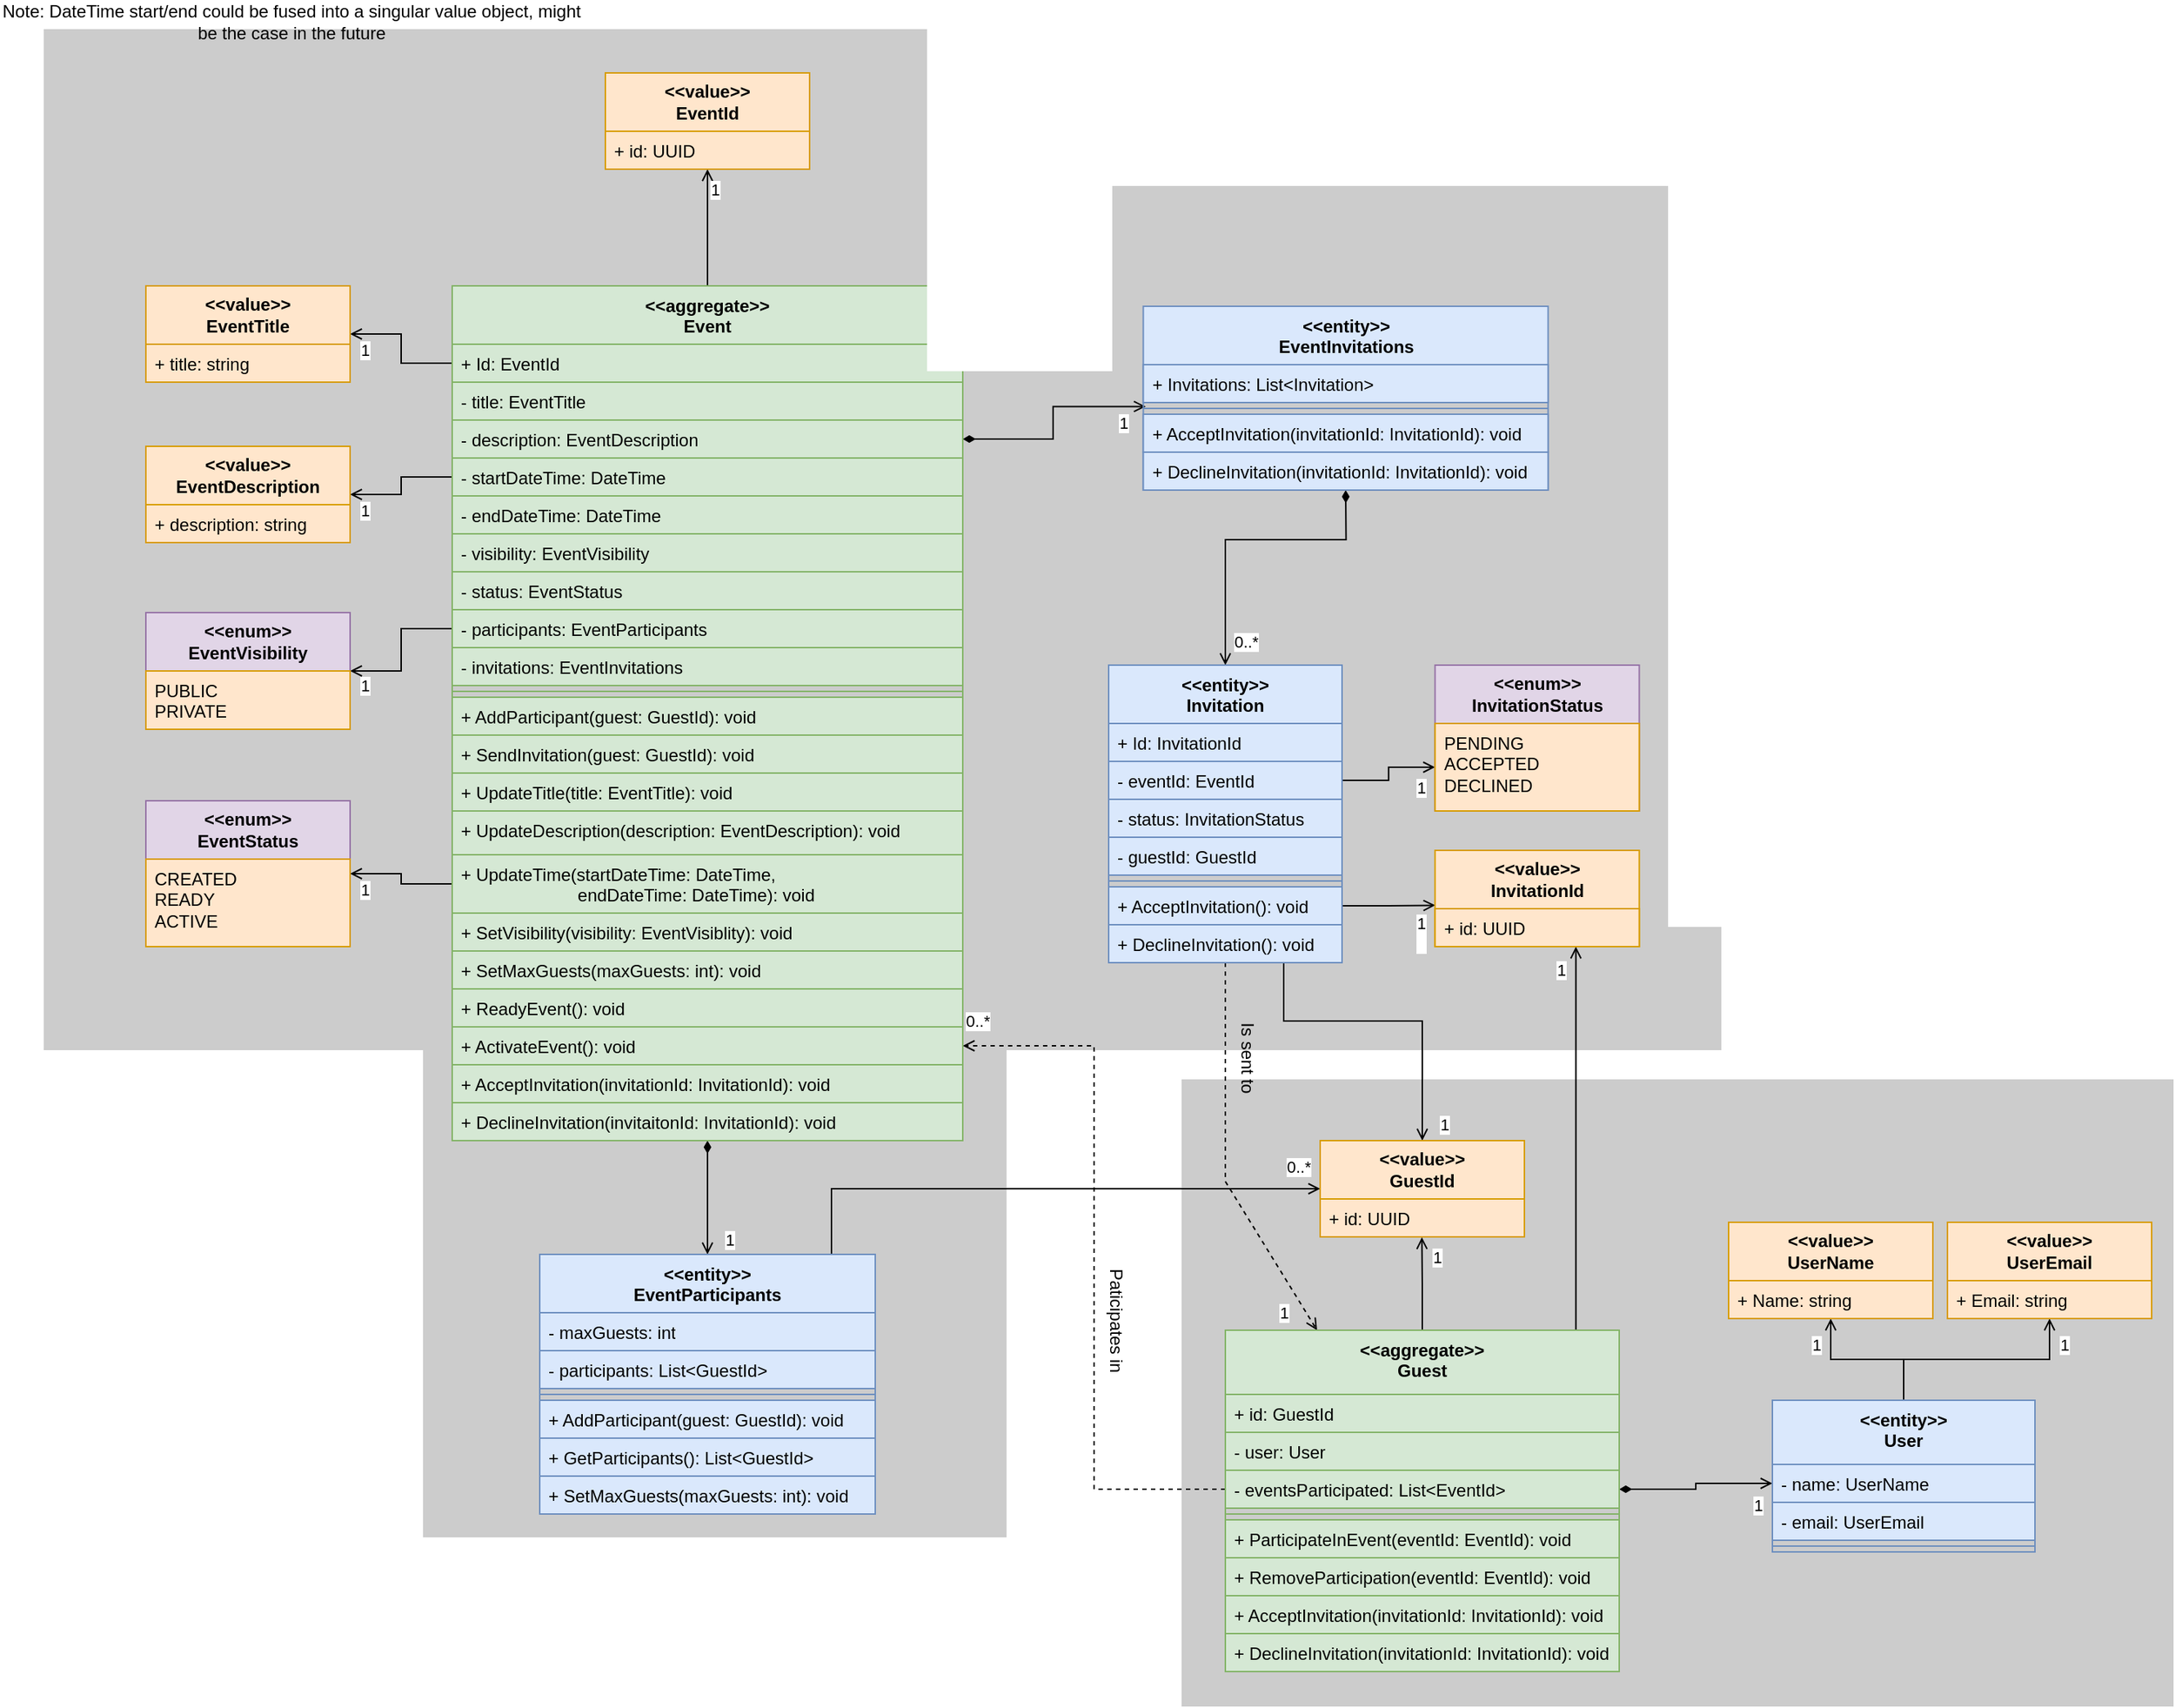 <mxfile version="26.0.14">
  <diagram name="Page-1" id="3NqAedVSlsKcEIIwsZBZ">
    <mxGraphModel dx="2963" dy="1577" grid="1" gridSize="10" guides="1" tooltips="1" connect="1" arrows="1" fold="1" page="1" pageScale="1" pageWidth="850" pageHeight="1100" math="0" shadow="0">
      <root>
        <mxCell id="0" />
        <mxCell id="1" parent="0" />
        <mxCell id="40smpWzc-tyRivoEmoME-36" value="" style="whiteSpace=wrap;html=1;fillColor=light-dark(#CCCCCC,var(--ge-dark-color, #121212));strokeColor=none;" vertex="1" parent="1">
          <mxGeometry x="290" y="660" width="400" height="394" as="geometry" />
        </mxCell>
        <mxCell id="40smpWzc-tyRivoEmoME-35" value="" style="whiteSpace=wrap;html=1;fillColor=light-dark(#CCCCCC,var(--ge-dark-color, #121212));strokeColor=none;" vertex="1" parent="1">
          <mxGeometry x="30" y="20" width="1150" height="700" as="geometry" />
        </mxCell>
        <mxCell id="40smpWzc-tyRivoEmoME-34" value="" style="whiteSpace=wrap;html=1;fillColor=light-dark(#CCCCCC,var(--ge-dark-color, #121212));strokeColor=none;" vertex="1" parent="1">
          <mxGeometry x="810" y="740" width="680" height="430" as="geometry" />
        </mxCell>
        <mxCell id="40smpWzc-tyRivoEmoME-4" value="1" style="edgeStyle=orthogonalEdgeStyle;rounded=0;orthogonalLoop=1;jettySize=auto;html=1;exitX=0.5;exitY=0;exitDx=0;exitDy=0;entryX=0.5;entryY=1;entryDx=0;entryDy=0;endArrow=open;endFill=0;" edge="1" parent="1" source="wBu85bXGG2CjQwWN3baM-1" target="wBu85bXGG2CjQwWN3baM-5">
          <mxGeometry x="0.65" y="-5" relative="1" as="geometry">
            <mxPoint as="offset" />
          </mxGeometry>
        </mxCell>
        <mxCell id="wBu85bXGG2CjQwWN3baM-15" value="Note: DateTime start/end could be fused into a singular value object, might be the case in the future" style="text;html=1;align=center;verticalAlign=middle;whiteSpace=wrap;rounded=0;" parent="1" vertex="1">
          <mxGeometry width="400" height="30" as="geometry" />
        </mxCell>
        <mxCell id="40smpWzc-tyRivoEmoME-14" value="1" style="edgeStyle=orthogonalEdgeStyle;rounded=0;orthogonalLoop=1;jettySize=auto;html=1;exitX=0.5;exitY=0;exitDx=0;exitDy=0;entryX=0.5;entryY=1;entryDx=0;entryDy=0;endArrow=open;endFill=0;" edge="1" parent="1" source="wBu85bXGG2CjQwWN3baM-85" target="wBu85bXGG2CjQwWN3baM-83">
          <mxGeometry x="0.66" y="10" relative="1" as="geometry">
            <mxPoint as="offset" />
          </mxGeometry>
        </mxCell>
        <mxCell id="40smpWzc-tyRivoEmoME-15" value="1" style="edgeStyle=orthogonalEdgeStyle;rounded=0;orthogonalLoop=1;jettySize=auto;html=1;exitX=0.5;exitY=0;exitDx=0;exitDy=0;entryX=0.5;entryY=1;entryDx=0;entryDy=0;endArrow=open;endFill=0;" edge="1" parent="1" source="wBu85bXGG2CjQwWN3baM-85" target="wBu85bXGG2CjQwWN3baM-93">
          <mxGeometry x="0.769" y="-10" relative="1" as="geometry">
            <mxPoint as="offset" />
          </mxGeometry>
        </mxCell>
        <mxCell id="40smpWzc-tyRivoEmoME-1" value="1&lt;div&gt;&lt;br&gt;&lt;/div&gt;" style="edgeStyle=orthogonalEdgeStyle;rounded=0;orthogonalLoop=1;jettySize=auto;html=1;exitX=1;exitY=0.5;exitDx=0;exitDy=0;entryX=0.001;entryY=0.571;entryDx=0;entryDy=0;entryPerimeter=0;endArrow=open;endFill=0;" edge="1" parent="1" source="wBu85bXGG2CjQwWN3baM-79" target="wBu85bXGG2CjQwWN3baM-43">
          <mxGeometry x="0.683" y="-19" relative="1" as="geometry">
            <mxPoint as="offset" />
          </mxGeometry>
        </mxCell>
        <mxCell id="40smpWzc-tyRivoEmoME-2" value="1" style="edgeStyle=orthogonalEdgeStyle;rounded=0;orthogonalLoop=1;jettySize=auto;html=1;exitX=1;exitY=0.5;exitDx=0;exitDy=0;entryX=0;entryY=0.5;entryDx=0;entryDy=0;endArrow=open;endFill=0;" edge="1" parent="1" source="wBu85bXGG2CjQwWN3baM-76" target="wBu85bXGG2CjQwWN3baM-48">
          <mxGeometry x="0.725" y="-14" relative="1" as="geometry">
            <mxPoint as="offset" />
          </mxGeometry>
        </mxCell>
        <mxCell id="40smpWzc-tyRivoEmoME-3" value="0..*" style="endArrow=diamondThin;html=1;rounded=0;entryX=0.5;entryY=1;entryDx=0;entryDy=0;exitX=0.5;exitY=0;exitDx=0;exitDy=0;startArrow=open;startFill=0;endFill=1;" edge="1" parent="1" source="wBu85bXGG2CjQwWN3baM-71" target="wBu85bXGG2CjQwWN3baM-35">
          <mxGeometry x="-0.843" y="-14" width="50" height="50" relative="1" as="geometry">
            <mxPoint x="883.75" y="420" as="sourcePoint" />
            <mxPoint x="933.75" y="370" as="targetPoint" />
            <Array as="points">
              <mxPoint x="840" y="370" />
              <mxPoint x="880" y="370" />
              <mxPoint x="922.75" y="370" />
            </Array>
            <mxPoint as="offset" />
          </mxGeometry>
        </mxCell>
        <mxCell id="40smpWzc-tyRivoEmoME-5" value="1" style="edgeStyle=orthogonalEdgeStyle;rounded=0;orthogonalLoop=1;jettySize=auto;html=1;exitX=0;exitY=0.5;exitDx=0;exitDy=0;entryX=1;entryY=0.5;entryDx=0;entryDy=0;endArrow=open;endFill=0;" edge="1" parent="1" source="wBu85bXGG2CjQwWN3baM-2" target="wBu85bXGG2CjQwWN3baM-9">
          <mxGeometry x="0.778" y="11" relative="1" as="geometry">
            <mxPoint as="offset" />
          </mxGeometry>
        </mxCell>
        <mxCell id="40smpWzc-tyRivoEmoME-7" value="1" style="edgeStyle=orthogonalEdgeStyle;rounded=0;orthogonalLoop=1;jettySize=auto;html=1;exitX=0;exitY=0.5;exitDx=0;exitDy=0;entryX=1;entryY=0.5;entryDx=0;entryDy=0;endArrow=open;endFill=0;" edge="1" parent="1" source="wBu85bXGG2CjQwWN3baM-18" target="wBu85bXGG2CjQwWN3baM-11">
          <mxGeometry x="0.756" y="11" relative="1" as="geometry">
            <mxPoint as="offset" />
          </mxGeometry>
        </mxCell>
        <mxCell id="40smpWzc-tyRivoEmoME-8" value="1" style="edgeStyle=orthogonalEdgeStyle;rounded=0;orthogonalLoop=1;jettySize=auto;html=1;exitX=0;exitY=0.5;exitDx=0;exitDy=0;endArrow=open;endFill=0;" edge="1" parent="1" source="wBu85bXGG2CjQwWN3baM-33" target="wBu85bXGG2CjQwWN3baM-13">
          <mxGeometry x="0.798" y="10" relative="1" as="geometry">
            <mxPoint as="offset" />
          </mxGeometry>
        </mxCell>
        <mxCell id="40smpWzc-tyRivoEmoME-9" value="1" style="edgeStyle=orthogonalEdgeStyle;rounded=0;orthogonalLoop=1;jettySize=auto;html=1;exitX=0;exitY=0.5;exitDx=0;exitDy=0;endArrow=open;endFill=0;" edge="1" parent="1" source="wBu85bXGG2CjQwWN3baM-63" target="wBu85bXGG2CjQwWN3baM-31">
          <mxGeometry x="0.74" y="11" relative="1" as="geometry">
            <mxPoint as="offset" />
          </mxGeometry>
        </mxCell>
        <mxCell id="40smpWzc-tyRivoEmoME-10" value="1" style="endArrow=diamondThin;html=1;rounded=0;endFill=1;startArrow=open;startFill=0;" edge="1" parent="1" source="wBu85bXGG2CjQwWN3baM-22" target="wBu85bXGG2CjQwWN3baM-70">
          <mxGeometry x="-0.744" y="-15" width="50" height="50" relative="1" as="geometry">
            <mxPoint x="460" y="850" as="sourcePoint" />
            <mxPoint x="510" y="800" as="targetPoint" />
            <mxPoint as="offset" />
          </mxGeometry>
        </mxCell>
        <mxCell id="40smpWzc-tyRivoEmoME-11" value="1" style="edgeStyle=orthogonalEdgeStyle;rounded=0;orthogonalLoop=1;jettySize=auto;html=1;exitX=1;exitY=0.5;exitDx=0;exitDy=0;entryX=0.006;entryY=0.339;entryDx=0;entryDy=0;entryPerimeter=0;startArrow=diamondThin;startFill=1;endArrow=open;endFill=0;" edge="1" parent="1" source="wBu85bXGG2CjQwWN3baM-20" target="wBu85bXGG2CjQwWN3baM-38">
          <mxGeometry x="0.791" y="-11" relative="1" as="geometry">
            <mxPoint as="offset" />
          </mxGeometry>
        </mxCell>
        <mxCell id="40smpWzc-tyRivoEmoME-12" value="1" style="edgeStyle=orthogonalEdgeStyle;rounded=0;orthogonalLoop=1;jettySize=auto;html=1;exitX=0.5;exitY=0;exitDx=0;exitDy=0;entryX=0.498;entryY=1.009;entryDx=0;entryDy=0;entryPerimeter=0;endArrow=open;endFill=0;" edge="1" parent="1" source="wBu85bXGG2CjQwWN3baM-50" target="wBu85bXGG2CjQwWN3baM-28">
          <mxGeometry x="0.573" y="-10" relative="1" as="geometry">
            <mxPoint as="offset" />
          </mxGeometry>
        </mxCell>
        <mxCell id="40smpWzc-tyRivoEmoME-13" value="1" style="edgeStyle=orthogonalEdgeStyle;rounded=0;orthogonalLoop=1;jettySize=auto;html=1;exitX=1;exitY=0.5;exitDx=0;exitDy=0;entryX=0;entryY=0.5;entryDx=0;entryDy=0;startArrow=diamondThin;startFill=1;endArrow=open;endFill=0;" edge="1" parent="1" source="wBu85bXGG2CjQwWN3baM-91" target="wBu85bXGG2CjQwWN3baM-86">
          <mxGeometry x="0.817" y="-15" relative="1" as="geometry">
            <mxPoint as="offset" />
          </mxGeometry>
        </mxCell>
        <mxCell id="40smpWzc-tyRivoEmoME-17" value="0..*" style="edgeStyle=orthogonalEdgeStyle;rounded=0;orthogonalLoop=1;jettySize=auto;html=1;exitX=0;exitY=0.5;exitDx=0;exitDy=0;entryX=1;entryY=0.5;entryDx=0;entryDy=0;dashed=1;endArrow=open;endFill=0;" edge="1" parent="1" source="wBu85bXGG2CjQwWN3baM-91" target="wBu85bXGG2CjQwWN3baM-68">
          <mxGeometry x="0.959" y="-17" relative="1" as="geometry">
            <mxPoint as="offset" />
          </mxGeometry>
        </mxCell>
        <mxCell id="40smpWzc-tyRivoEmoME-18" value="Paticipates in" style="text;html=1;align=center;verticalAlign=middle;resizable=0;points=[];autosize=1;strokeColor=none;fillColor=none;rotation=90;" vertex="1" parent="1">
          <mxGeometry x="720" y="890" width="90" height="30" as="geometry" />
        </mxCell>
        <mxCell id="40smpWzc-tyRivoEmoME-19" value="1" style="endArrow=open;html=1;rounded=0;endFill=0;dashed=1;" edge="1" parent="1" source="wBu85bXGG2CjQwWN3baM-80" target="wBu85bXGG2CjQwWN3baM-50">
          <mxGeometry x="0.835" y="-13" width="50" height="50" relative="1" as="geometry">
            <mxPoint x="840" y="770" as="sourcePoint" />
            <mxPoint x="870" y="740" as="targetPoint" />
            <Array as="points">
              <mxPoint x="840" y="810" />
            </Array>
            <mxPoint as="offset" />
          </mxGeometry>
        </mxCell>
        <mxCell id="40smpWzc-tyRivoEmoME-20" value="Is sent to" style="text;html=1;align=center;verticalAlign=middle;resizable=0;points=[];autosize=1;strokeColor=none;fillColor=none;rotation=90;" vertex="1" parent="1">
          <mxGeometry x="820" y="710" width="70" height="30" as="geometry" />
        </mxCell>
        <mxCell id="40smpWzc-tyRivoEmoME-21" value="1" style="edgeStyle=orthogonalEdgeStyle;rounded=0;orthogonalLoop=1;jettySize=auto;html=1;entryX=0.5;entryY=0;entryDx=0;entryDy=0;endArrow=open;endFill=0;" edge="1" parent="1" source="wBu85bXGG2CjQwWN3baM-80" target="wBu85bXGG2CjQwWN3baM-27">
          <mxGeometry x="0.894" y="15" relative="1" as="geometry">
            <Array as="points">
              <mxPoint x="880" y="700" />
              <mxPoint x="975" y="700" />
            </Array>
            <mxPoint as="offset" />
          </mxGeometry>
        </mxCell>
        <mxCell id="40smpWzc-tyRivoEmoME-22" value="1" style="edgeStyle=orthogonalEdgeStyle;rounded=0;orthogonalLoop=1;jettySize=auto;html=1;exitX=0.89;exitY=-0.001;exitDx=0;exitDy=0;endArrow=open;endFill=0;exitPerimeter=0;" edge="1" parent="1" source="wBu85bXGG2CjQwWN3baM-50" target="wBu85bXGG2CjQwWN3baM-44">
          <mxGeometry x="0.878" y="10" relative="1" as="geometry">
            <Array as="points">
              <mxPoint x="1080" y="730" />
              <mxPoint x="1080" y="730" />
            </Array>
            <mxPoint as="offset" />
          </mxGeometry>
        </mxCell>
        <mxCell id="40smpWzc-tyRivoEmoME-23" value="0..*" style="edgeStyle=orthogonalEdgeStyle;rounded=0;orthogonalLoop=1;jettySize=auto;html=1;entryX=0;entryY=0.5;entryDx=0;entryDy=0;endArrow=open;endFill=0;" edge="1" parent="1" source="wBu85bXGG2CjQwWN3baM-22" target="wBu85bXGG2CjQwWN3baM-27">
          <mxGeometry x="0.921" y="15" relative="1" as="geometry">
            <Array as="points">
              <mxPoint x="570" y="815" />
            </Array>
            <mxPoint as="offset" />
          </mxGeometry>
        </mxCell>
        <mxCell id="wBu85bXGG2CjQwWN3baM-1" value="&amp;lt;&amp;lt;aggregate&amp;gt;&amp;gt;&lt;div&gt;Event&lt;/div&gt;" style="swimlane;fontStyle=1;align=center;verticalAlign=top;childLayout=stackLayout;horizontal=1;startSize=40;horizontalStack=0;resizeParent=1;resizeParentMax=0;resizeLast=0;collapsible=1;marginBottom=0;whiteSpace=wrap;html=1;fillColor=#d5e8d4;strokeColor=#82b366;" parent="1" vertex="1">
          <mxGeometry x="310" y="196" width="350" height="586" as="geometry" />
        </mxCell>
        <mxCell id="wBu85bXGG2CjQwWN3baM-2" value="+ Id: EventId" style="text;strokeColor=#82b366;fillColor=#d5e8d4;align=left;verticalAlign=top;spacingLeft=4;spacingRight=4;overflow=hidden;rotatable=0;points=[[0,0.5],[1,0.5]];portConstraint=eastwest;whiteSpace=wrap;html=1;" parent="wBu85bXGG2CjQwWN3baM-1" vertex="1">
          <mxGeometry y="40" width="350" height="26" as="geometry" />
        </mxCell>
        <mxCell id="wBu85bXGG2CjQwWN3baM-19" value="- title: EventTitle" style="text;strokeColor=#82b366;fillColor=#d5e8d4;align=left;verticalAlign=top;spacingLeft=4;spacingRight=4;overflow=hidden;rotatable=0;points=[[0,0.5],[1,0.5]];portConstraint=eastwest;whiteSpace=wrap;html=1;" parent="wBu85bXGG2CjQwWN3baM-1" vertex="1">
          <mxGeometry y="66" width="350" height="26" as="geometry" />
        </mxCell>
        <mxCell id="wBu85bXGG2CjQwWN3baM-20" value="- description: EventDescription" style="text;strokeColor=#82b366;fillColor=#d5e8d4;align=left;verticalAlign=top;spacingLeft=4;spacingRight=4;overflow=hidden;rotatable=0;points=[[0,0.5],[1,0.5]];portConstraint=eastwest;whiteSpace=wrap;html=1;" parent="wBu85bXGG2CjQwWN3baM-1" vertex="1">
          <mxGeometry y="92" width="350" height="26" as="geometry" />
        </mxCell>
        <mxCell id="wBu85bXGG2CjQwWN3baM-18" value="- startDateTime: DateTime" style="text;strokeColor=#82b366;fillColor=#d5e8d4;align=left;verticalAlign=top;spacingLeft=4;spacingRight=4;overflow=hidden;rotatable=0;points=[[0,0.5],[1,0.5]];portConstraint=eastwest;whiteSpace=wrap;html=1;" parent="wBu85bXGG2CjQwWN3baM-1" vertex="1">
          <mxGeometry y="118" width="350" height="26" as="geometry" />
        </mxCell>
        <mxCell id="wBu85bXGG2CjQwWN3baM-17" value="- endDateTime: DateTime" style="text;strokeColor=#82b366;fillColor=#d5e8d4;align=left;verticalAlign=top;spacingLeft=4;spacingRight=4;overflow=hidden;rotatable=0;points=[[0,0.5],[1,0.5]];portConstraint=eastwest;whiteSpace=wrap;html=1;" parent="wBu85bXGG2CjQwWN3baM-1" vertex="1">
          <mxGeometry y="144" width="350" height="26" as="geometry" />
        </mxCell>
        <mxCell id="wBu85bXGG2CjQwWN3baM-21" value="- visibility: EventVisibility" style="text;strokeColor=#82b366;fillColor=#d5e8d4;align=left;verticalAlign=top;spacingLeft=4;spacingRight=4;overflow=hidden;rotatable=0;points=[[0,0.5],[1,0.5]];portConstraint=eastwest;whiteSpace=wrap;html=1;" parent="wBu85bXGG2CjQwWN3baM-1" vertex="1">
          <mxGeometry y="170" width="350" height="26" as="geometry" />
        </mxCell>
        <mxCell id="wBu85bXGG2CjQwWN3baM-30" value="- status: EventStatus" style="text;strokeColor=#82b366;fillColor=#d5e8d4;align=left;verticalAlign=top;spacingLeft=4;spacingRight=4;overflow=hidden;rotatable=0;points=[[0,0.5],[1,0.5]];portConstraint=eastwest;whiteSpace=wrap;html=1;" parent="wBu85bXGG2CjQwWN3baM-1" vertex="1">
          <mxGeometry y="196" width="350" height="26" as="geometry" />
        </mxCell>
        <mxCell id="wBu85bXGG2CjQwWN3baM-33" value="- participants: EventParticipants" style="text;strokeColor=#82b366;fillColor=#d5e8d4;align=left;verticalAlign=top;spacingLeft=4;spacingRight=4;overflow=hidden;rotatable=0;points=[[0,0.5],[1,0.5]];portConstraint=eastwest;whiteSpace=wrap;html=1;" parent="wBu85bXGG2CjQwWN3baM-1" vertex="1">
          <mxGeometry y="222" width="350" height="26" as="geometry" />
        </mxCell>
        <mxCell id="wBu85bXGG2CjQwWN3baM-34" value="- invitations: EventInvitations" style="text;strokeColor=#82b366;fillColor=#d5e8d4;align=left;verticalAlign=top;spacingLeft=4;spacingRight=4;overflow=hidden;rotatable=0;points=[[0,0.5],[1,0.5]];portConstraint=eastwest;whiteSpace=wrap;html=1;" parent="wBu85bXGG2CjQwWN3baM-1" vertex="1">
          <mxGeometry y="248" width="350" height="26" as="geometry" />
        </mxCell>
        <mxCell id="wBu85bXGG2CjQwWN3baM-3" value="" style="line;strokeWidth=1;fillColor=#d5e8d4;align=left;verticalAlign=middle;spacingTop=-1;spacingLeft=3;spacingRight=3;rotatable=0;labelPosition=right;points=[];portConstraint=eastwest;strokeColor=#82b366;" parent="wBu85bXGG2CjQwWN3baM-1" vertex="1">
          <mxGeometry y="274" width="350" height="8" as="geometry" />
        </mxCell>
        <mxCell id="wBu85bXGG2CjQwWN3baM-4" value="+ AddParticipant(guest: GuestId): void" style="text;strokeColor=#82b366;fillColor=#d5e8d4;align=left;verticalAlign=top;spacingLeft=4;spacingRight=4;overflow=hidden;rotatable=0;points=[[0,0.5],[1,0.5]];portConstraint=eastwest;whiteSpace=wrap;html=1;" parent="wBu85bXGG2CjQwWN3baM-1" vertex="1">
          <mxGeometry y="282" width="350" height="26" as="geometry" />
        </mxCell>
        <mxCell id="wBu85bXGG2CjQwWN3baM-58" value="+ SendInvitation(guest: GuestId): void" style="text;strokeColor=#82b366;fillColor=#d5e8d4;align=left;verticalAlign=top;spacingLeft=4;spacingRight=4;overflow=hidden;rotatable=0;points=[[0,0.5],[1,0.5]];portConstraint=eastwest;whiteSpace=wrap;html=1;" parent="wBu85bXGG2CjQwWN3baM-1" vertex="1">
          <mxGeometry y="308" width="350" height="26" as="geometry" />
        </mxCell>
        <mxCell id="wBu85bXGG2CjQwWN3baM-60" value="+ UpdateTitle(title: EventTitle): void" style="text;strokeColor=#82b366;fillColor=#d5e8d4;align=left;verticalAlign=top;spacingLeft=4;spacingRight=4;overflow=hidden;rotatable=0;points=[[0,0.5],[1,0.5]];portConstraint=eastwest;whiteSpace=wrap;html=1;" parent="wBu85bXGG2CjQwWN3baM-1" vertex="1">
          <mxGeometry y="334" width="350" height="26" as="geometry" />
        </mxCell>
        <mxCell id="wBu85bXGG2CjQwWN3baM-61" value="+ UpdateDescription(description: EventDescription): void" style="text;strokeColor=#82b366;fillColor=#d5e8d4;align=left;verticalAlign=top;spacingLeft=4;spacingRight=4;overflow=hidden;rotatable=0;points=[[0,0.5],[1,0.5]];portConstraint=eastwest;whiteSpace=wrap;html=1;" parent="wBu85bXGG2CjQwWN3baM-1" vertex="1">
          <mxGeometry y="360" width="350" height="30" as="geometry" />
        </mxCell>
        <mxCell id="wBu85bXGG2CjQwWN3baM-63" value="+ UpdateTime(startDateTime: DateTime,&amp;nbsp;&lt;div&gt;&lt;span style=&quot;white-space: pre;&quot;&gt;&#x9;&lt;/span&gt;&lt;span style=&quot;white-space: pre;&quot;&gt;&#x9;&lt;/span&gt;&lt;span style=&quot;white-space: pre;&quot;&gt;&#x9;&lt;/span&gt;endDateTime: DateTime): void&lt;/div&gt;" style="text;strokeColor=#82b366;fillColor=#d5e8d4;align=left;verticalAlign=top;spacingLeft=4;spacingRight=4;overflow=hidden;rotatable=0;points=[[0,0.5],[1,0.5]];portConstraint=eastwest;whiteSpace=wrap;html=1;" parent="wBu85bXGG2CjQwWN3baM-1" vertex="1">
          <mxGeometry y="390" width="350" height="40" as="geometry" />
        </mxCell>
        <mxCell id="wBu85bXGG2CjQwWN3baM-62" value="+ SetVisibility(visibility: EventVisiblity): void" style="text;strokeColor=#82b366;fillColor=#d5e8d4;align=left;verticalAlign=top;spacingLeft=4;spacingRight=4;overflow=hidden;rotatable=0;points=[[0,0.5],[1,0.5]];portConstraint=eastwest;whiteSpace=wrap;html=1;" parent="wBu85bXGG2CjQwWN3baM-1" vertex="1">
          <mxGeometry y="430" width="350" height="26" as="geometry" />
        </mxCell>
        <mxCell id="wBu85bXGG2CjQwWN3baM-64" value="+ SetMaxGuests(maxGuests: int): void" style="text;strokeColor=#82b366;fillColor=#d5e8d4;align=left;verticalAlign=top;spacingLeft=4;spacingRight=4;overflow=hidden;rotatable=0;points=[[0,0.5],[1,0.5]];portConstraint=eastwest;whiteSpace=wrap;html=1;" parent="wBu85bXGG2CjQwWN3baM-1" vertex="1">
          <mxGeometry y="456" width="350" height="26" as="geometry" />
        </mxCell>
        <mxCell id="wBu85bXGG2CjQwWN3baM-67" value="+ ReadyEvent(): void" style="text;strokeColor=#82b366;fillColor=#d5e8d4;align=left;verticalAlign=top;spacingLeft=4;spacingRight=4;overflow=hidden;rotatable=0;points=[[0,0.5],[1,0.5]];portConstraint=eastwest;whiteSpace=wrap;html=1;" parent="wBu85bXGG2CjQwWN3baM-1" vertex="1">
          <mxGeometry y="482" width="350" height="26" as="geometry" />
        </mxCell>
        <mxCell id="wBu85bXGG2CjQwWN3baM-68" value="+ ActivateEvent(): void" style="text;strokeColor=#82b366;fillColor=#d5e8d4;align=left;verticalAlign=top;spacingLeft=4;spacingRight=4;overflow=hidden;rotatable=0;points=[[0,0.5],[1,0.5]];portConstraint=eastwest;whiteSpace=wrap;html=1;" parent="wBu85bXGG2CjQwWN3baM-1" vertex="1">
          <mxGeometry y="508" width="350" height="26" as="geometry" />
        </mxCell>
        <mxCell id="wBu85bXGG2CjQwWN3baM-69" value="+ AcceptInvitation(invitationId: InvitationId): void" style="text;strokeColor=#82b366;fillColor=#d5e8d4;align=left;verticalAlign=top;spacingLeft=4;spacingRight=4;overflow=hidden;rotatable=0;points=[[0,0.5],[1,0.5]];portConstraint=eastwest;whiteSpace=wrap;html=1;" parent="wBu85bXGG2CjQwWN3baM-1" vertex="1">
          <mxGeometry y="534" width="350" height="26" as="geometry" />
        </mxCell>
        <mxCell id="wBu85bXGG2CjQwWN3baM-70" value="+ DeclineInvitation(invitaitonId: InvitationId): void" style="text;strokeColor=#82b366;fillColor=#d5e8d4;align=left;verticalAlign=top;spacingLeft=4;spacingRight=4;overflow=hidden;rotatable=0;points=[[0,0.5],[1,0.5]];portConstraint=eastwest;whiteSpace=wrap;html=1;" parent="wBu85bXGG2CjQwWN3baM-1" vertex="1">
          <mxGeometry y="560" width="350" height="26" as="geometry" />
        </mxCell>
        <mxCell id="wBu85bXGG2CjQwWN3baM-22" value="&amp;lt;&amp;lt;entity&amp;gt;&amp;gt;&lt;div&gt;EventParticipants&lt;/div&gt;" style="swimlane;fontStyle=1;align=center;verticalAlign=top;childLayout=stackLayout;horizontal=1;startSize=40;horizontalStack=0;resizeParent=1;resizeParentMax=0;resizeLast=0;collapsible=1;marginBottom=0;whiteSpace=wrap;html=1;fillColor=#dae8fc;strokeColor=#6c8ebf;" parent="1" vertex="1">
          <mxGeometry x="370" y="860" width="230" height="178" as="geometry" />
        </mxCell>
        <mxCell id="wBu85bXGG2CjQwWN3baM-23" value="- maxGuests: int" style="text;strokeColor=#6c8ebf;fillColor=#dae8fc;align=left;verticalAlign=top;spacingLeft=4;spacingRight=4;overflow=hidden;rotatable=0;points=[[0,0.5],[1,0.5]];portConstraint=eastwest;whiteSpace=wrap;html=1;" parent="wBu85bXGG2CjQwWN3baM-22" vertex="1">
          <mxGeometry y="40" width="230" height="26" as="geometry" />
        </mxCell>
        <mxCell id="wBu85bXGG2CjQwWN3baM-26" value="- participants: List&amp;lt;GuestId&amp;gt;" style="text;strokeColor=#6c8ebf;fillColor=#dae8fc;align=left;verticalAlign=top;spacingLeft=4;spacingRight=4;overflow=hidden;rotatable=0;points=[[0,0.5],[1,0.5]];portConstraint=eastwest;whiteSpace=wrap;html=1;" parent="wBu85bXGG2CjQwWN3baM-22" vertex="1">
          <mxGeometry y="66" width="230" height="26" as="geometry" />
        </mxCell>
        <mxCell id="wBu85bXGG2CjQwWN3baM-24" value="" style="line;strokeWidth=1;fillColor=#dae8fc;align=left;verticalAlign=middle;spacingTop=-1;spacingLeft=3;spacingRight=3;rotatable=0;labelPosition=right;points=[];portConstraint=eastwest;strokeColor=#6c8ebf;" parent="wBu85bXGG2CjQwWN3baM-22" vertex="1">
          <mxGeometry y="92" width="230" height="8" as="geometry" />
        </mxCell>
        <mxCell id="wBu85bXGG2CjQwWN3baM-25" value="+ AddParticipant(guest: GuestId): void" style="text;strokeColor=#6c8ebf;fillColor=#dae8fc;align=left;verticalAlign=top;spacingLeft=4;spacingRight=4;overflow=hidden;rotatable=0;points=[[0,0.5],[1,0.5]];portConstraint=eastwest;whiteSpace=wrap;html=1;" parent="wBu85bXGG2CjQwWN3baM-22" vertex="1">
          <mxGeometry y="100" width="230" height="26" as="geometry" />
        </mxCell>
        <mxCell id="wBu85bXGG2CjQwWN3baM-29" value="+ GetParticipants(): List&amp;lt;GuestId&amp;gt;" style="text;strokeColor=#6c8ebf;fillColor=#dae8fc;align=left;verticalAlign=top;spacingLeft=4;spacingRight=4;overflow=hidden;rotatable=0;points=[[0,0.5],[1,0.5]];portConstraint=eastwest;whiteSpace=wrap;html=1;" parent="wBu85bXGG2CjQwWN3baM-22" vertex="1">
          <mxGeometry y="126" width="230" height="26" as="geometry" />
        </mxCell>
        <mxCell id="wBu85bXGG2CjQwWN3baM-66" value="+ SetMaxGuests(maxGuests: int): void" style="text;strokeColor=#6c8ebf;fillColor=#dae8fc;align=left;verticalAlign=top;spacingLeft=4;spacingRight=4;overflow=hidden;rotatable=0;points=[[0,0.5],[1,0.5]];portConstraint=eastwest;whiteSpace=wrap;html=1;" parent="wBu85bXGG2CjQwWN3baM-22" vertex="1">
          <mxGeometry y="152" width="230" height="26" as="geometry" />
        </mxCell>
        <mxCell id="wBu85bXGG2CjQwWN3baM-9" value="&lt;b&gt;&amp;lt;&amp;lt;value&amp;gt;&amp;gt;&lt;/b&gt;&lt;div&gt;&lt;b&gt;EventTitle&lt;/b&gt;&lt;/div&gt;" style="swimlane;fontStyle=0;childLayout=stackLayout;horizontal=1;startSize=40;fillColor=#ffe6cc;horizontalStack=0;resizeParent=1;resizeParentMax=0;resizeLast=0;collapsible=1;marginBottom=0;whiteSpace=wrap;html=1;strokeColor=#d79b00;" parent="1" vertex="1">
          <mxGeometry x="100" y="196" width="140" height="66" as="geometry" />
        </mxCell>
        <mxCell id="wBu85bXGG2CjQwWN3baM-10" value="+ title: string" style="text;strokeColor=#d79b00;fillColor=#ffe6cc;align=left;verticalAlign=top;spacingLeft=4;spacingRight=4;overflow=hidden;rotatable=0;points=[[0,0.5],[1,0.5]];portConstraint=eastwest;whiteSpace=wrap;html=1;" parent="wBu85bXGG2CjQwWN3baM-9" vertex="1">
          <mxGeometry y="40" width="140" height="26" as="geometry" />
        </mxCell>
        <mxCell id="wBu85bXGG2CjQwWN3baM-11" value="&lt;b&gt;&amp;lt;&amp;lt;value&amp;gt;&amp;gt;&lt;/b&gt;&lt;div&gt;&lt;b&gt;EventDescription&lt;/b&gt;&lt;/div&gt;" style="swimlane;fontStyle=0;childLayout=stackLayout;horizontal=1;startSize=40;fillColor=#ffe6cc;horizontalStack=0;resizeParent=1;resizeParentMax=0;resizeLast=0;collapsible=1;marginBottom=0;whiteSpace=wrap;html=1;strokeColor=#d79b00;" parent="1" vertex="1">
          <mxGeometry x="100" y="306" width="140" height="66" as="geometry" />
        </mxCell>
        <mxCell id="wBu85bXGG2CjQwWN3baM-12" value="+ description: string" style="text;strokeColor=#d79b00;fillColor=#ffe6cc;align=left;verticalAlign=top;spacingLeft=4;spacingRight=4;overflow=hidden;rotatable=0;points=[[0,0.5],[1,0.5]];portConstraint=eastwest;whiteSpace=wrap;html=1;" parent="wBu85bXGG2CjQwWN3baM-11" vertex="1">
          <mxGeometry y="40" width="140" height="26" as="geometry" />
        </mxCell>
        <mxCell id="wBu85bXGG2CjQwWN3baM-13" value="&lt;b&gt;&amp;lt;&amp;lt;enum&amp;gt;&amp;gt;&lt;/b&gt;&lt;div&gt;&lt;b&gt;EventVisibility&lt;/b&gt;&lt;/div&gt;" style="swimlane;fontStyle=0;childLayout=stackLayout;horizontal=1;startSize=40;fillColor=#e1d5e7;horizontalStack=0;resizeParent=1;resizeParentMax=0;resizeLast=0;collapsible=1;marginBottom=0;whiteSpace=wrap;html=1;strokeColor=#9673a6;" parent="1" vertex="1">
          <mxGeometry x="100" y="420" width="140" height="80" as="geometry" />
        </mxCell>
        <mxCell id="wBu85bXGG2CjQwWN3baM-14" value="PUBLIC&lt;div&gt;PRIVATE&lt;/div&gt;" style="text;strokeColor=#d79b00;fillColor=#ffe6cc;align=left;verticalAlign=top;spacingLeft=4;spacingRight=4;overflow=hidden;rotatable=0;points=[[0,0.5],[1,0.5]];portConstraint=eastwest;whiteSpace=wrap;html=1;" parent="wBu85bXGG2CjQwWN3baM-13" vertex="1">
          <mxGeometry y="40" width="140" height="40" as="geometry" />
        </mxCell>
        <mxCell id="wBu85bXGG2CjQwWN3baM-31" value="&lt;b&gt;&amp;lt;&amp;lt;enum&amp;gt;&amp;gt;&lt;/b&gt;&lt;div&gt;&lt;b&gt;EventStatus&lt;/b&gt;&lt;/div&gt;" style="swimlane;fontStyle=0;childLayout=stackLayout;horizontal=1;startSize=40;fillColor=#e1d5e7;horizontalStack=0;resizeParent=1;resizeParentMax=0;resizeLast=0;collapsible=1;marginBottom=0;whiteSpace=wrap;html=1;strokeColor=#9673a6;" parent="1" vertex="1">
          <mxGeometry x="100" y="549" width="140" height="100" as="geometry" />
        </mxCell>
        <mxCell id="wBu85bXGG2CjQwWN3baM-32" value="CREATED&lt;div&gt;READY&lt;/div&gt;&lt;div&gt;ACTIVE&lt;/div&gt;" style="text;strokeColor=#d79b00;fillColor=#ffe6cc;align=left;verticalAlign=top;spacingLeft=4;spacingRight=4;overflow=hidden;rotatable=0;points=[[0,0.5],[1,0.5]];portConstraint=eastwest;whiteSpace=wrap;html=1;" parent="wBu85bXGG2CjQwWN3baM-31" vertex="1">
          <mxGeometry y="40" width="140" height="60" as="geometry" />
        </mxCell>
        <mxCell id="wBu85bXGG2CjQwWN3baM-5" value="&lt;b&gt;&amp;lt;&amp;lt;value&amp;gt;&amp;gt;&lt;/b&gt;&lt;div&gt;&lt;b&gt;EventId&lt;/b&gt;&lt;/div&gt;" style="swimlane;fontStyle=0;childLayout=stackLayout;horizontal=1;startSize=40;fillColor=#ffe6cc;horizontalStack=0;resizeParent=1;resizeParentMax=0;resizeLast=0;collapsible=1;marginBottom=0;whiteSpace=wrap;html=1;strokeColor=#d79b00;" parent="1" vertex="1">
          <mxGeometry x="415" y="50" width="140" height="66" as="geometry" />
        </mxCell>
        <mxCell id="wBu85bXGG2CjQwWN3baM-6" value="+ id: UUID" style="text;strokeColor=#d79b00;fillColor=#ffe6cc;align=left;verticalAlign=top;spacingLeft=4;spacingRight=4;overflow=hidden;rotatable=0;points=[[0,0.5],[1,0.5]];portConstraint=eastwest;whiteSpace=wrap;html=1;" parent="wBu85bXGG2CjQwWN3baM-5" vertex="1">
          <mxGeometry y="40" width="140" height="26" as="geometry" />
        </mxCell>
        <mxCell id="wBu85bXGG2CjQwWN3baM-35" value="&lt;div&gt;&amp;lt;&amp;lt;entity&amp;gt;&amp;gt;&lt;/div&gt;&lt;div&gt;EventInvitations&lt;/div&gt;" style="swimlane;fontStyle=1;align=center;verticalAlign=top;childLayout=stackLayout;horizontal=1;startSize=40;horizontalStack=0;resizeParent=1;resizeParentMax=0;resizeLast=0;collapsible=1;marginBottom=0;whiteSpace=wrap;html=1;fillColor=#dae8fc;strokeColor=#6c8ebf;" parent="1" vertex="1">
          <mxGeometry x="783.75" y="210" width="277.5" height="126" as="geometry" />
        </mxCell>
        <mxCell id="wBu85bXGG2CjQwWN3baM-36" value="+ Invitations: List&amp;lt;Invitation&amp;gt;" style="text;strokeColor=#6c8ebf;fillColor=#dae8fc;align=left;verticalAlign=top;spacingLeft=4;spacingRight=4;overflow=hidden;rotatable=0;points=[[0,0.5],[1,0.5]];portConstraint=eastwest;whiteSpace=wrap;html=1;" parent="wBu85bXGG2CjQwWN3baM-35" vertex="1">
          <mxGeometry y="40" width="277.5" height="26" as="geometry" />
        </mxCell>
        <mxCell id="wBu85bXGG2CjQwWN3baM-38" value="" style="line;strokeWidth=1;fillColor=#dae8fc;align=left;verticalAlign=middle;spacingTop=-1;spacingLeft=3;spacingRight=3;rotatable=0;labelPosition=right;points=[];portConstraint=eastwest;strokeColor=#6c8ebf;" parent="wBu85bXGG2CjQwWN3baM-35" vertex="1">
          <mxGeometry y="66" width="277.5" height="8" as="geometry" />
        </mxCell>
        <mxCell id="wBu85bXGG2CjQwWN3baM-39" value="+ AcceptInvitation(invitationId: InvitationId): void" style="text;strokeColor=#6c8ebf;fillColor=#dae8fc;align=left;verticalAlign=top;spacingLeft=4;spacingRight=4;overflow=hidden;rotatable=0;points=[[0,0.5],[1,0.5]];portConstraint=eastwest;whiteSpace=wrap;html=1;" parent="wBu85bXGG2CjQwWN3baM-35" vertex="1">
          <mxGeometry y="74" width="277.5" height="26" as="geometry" />
        </mxCell>
        <mxCell id="wBu85bXGG2CjQwWN3baM-54" value="+ DeclineInvitation(invitationId: InvitationId): void" style="text;strokeColor=#6c8ebf;fillColor=#dae8fc;align=left;verticalAlign=top;spacingLeft=4;spacingRight=4;overflow=hidden;rotatable=0;points=[[0,0.5],[1,0.5]];portConstraint=eastwest;whiteSpace=wrap;html=1;" parent="wBu85bXGG2CjQwWN3baM-35" vertex="1">
          <mxGeometry y="100" width="277.5" height="26" as="geometry" />
        </mxCell>
        <mxCell id="wBu85bXGG2CjQwWN3baM-43" value="&lt;b&gt;&amp;lt;&amp;lt;value&amp;gt;&amp;gt;&lt;/b&gt;&lt;div&gt;&lt;b&gt;InvitationId&lt;/b&gt;&lt;/div&gt;" style="swimlane;fontStyle=0;childLayout=stackLayout;horizontal=1;startSize=40;fillColor=#ffe6cc;horizontalStack=0;resizeParent=1;resizeParentMax=0;resizeLast=0;collapsible=1;marginBottom=0;whiteSpace=wrap;html=1;strokeColor=#d79b00;" parent="1" vertex="1">
          <mxGeometry x="983.75" y="583" width="140" height="66" as="geometry" />
        </mxCell>
        <mxCell id="wBu85bXGG2CjQwWN3baM-44" value="+ id: UUID" style="text;strokeColor=#d79b00;fillColor=#ffe6cc;align=left;verticalAlign=top;spacingLeft=4;spacingRight=4;overflow=hidden;rotatable=0;points=[[0,0.5],[1,0.5]];portConstraint=eastwest;whiteSpace=wrap;html=1;" parent="wBu85bXGG2CjQwWN3baM-43" vertex="1">
          <mxGeometry y="40" width="140" height="26" as="geometry" />
        </mxCell>
        <mxCell id="wBu85bXGG2CjQwWN3baM-47" value="&lt;b&gt;&amp;lt;&amp;lt;enum&amp;gt;&amp;gt;&lt;/b&gt;&lt;div&gt;&lt;b&gt;InvitationStatus&lt;/b&gt;&lt;/div&gt;" style="swimlane;fontStyle=0;childLayout=stackLayout;horizontal=1;startSize=40;fillColor=#e1d5e7;horizontalStack=0;resizeParent=1;resizeParentMax=0;resizeLast=0;collapsible=1;marginBottom=0;whiteSpace=wrap;html=1;strokeColor=#9673a6;" parent="1" vertex="1">
          <mxGeometry x="983.75" y="456" width="140" height="100" as="geometry" />
        </mxCell>
        <mxCell id="wBu85bXGG2CjQwWN3baM-48" value="PENDING&lt;div&gt;ACCEPTED&lt;/div&gt;&lt;div&gt;DECLINED&lt;/div&gt;" style="text;strokeColor=#d79b00;fillColor=#ffe6cc;align=left;verticalAlign=top;spacingLeft=4;spacingRight=4;overflow=hidden;rotatable=0;points=[[0,0.5],[1,0.5]];portConstraint=eastwest;whiteSpace=wrap;html=1;" parent="wBu85bXGG2CjQwWN3baM-47" vertex="1">
          <mxGeometry y="40" width="140" height="60" as="geometry" />
        </mxCell>
        <mxCell id="wBu85bXGG2CjQwWN3baM-71" value="&amp;lt;&amp;lt;entity&amp;gt;&amp;gt;&lt;div&gt;Invitation&lt;/div&gt;" style="swimlane;fontStyle=1;align=center;verticalAlign=top;childLayout=stackLayout;horizontal=1;startSize=40;horizontalStack=0;resizeParent=1;resizeParentMax=0;resizeLast=0;collapsible=1;marginBottom=0;whiteSpace=wrap;html=1;fillColor=#dae8fc;strokeColor=#6c8ebf;" parent="1" vertex="1">
          <mxGeometry x="760" y="456" width="160" height="204" as="geometry" />
        </mxCell>
        <mxCell id="wBu85bXGG2CjQwWN3baM-75" value="+ Id: InvitationId" style="text;strokeColor=#6c8ebf;fillColor=#dae8fc;align=left;verticalAlign=top;spacingLeft=4;spacingRight=4;overflow=hidden;rotatable=0;points=[[0,0.5],[1,0.5]];portConstraint=eastwest;whiteSpace=wrap;html=1;" parent="wBu85bXGG2CjQwWN3baM-71" vertex="1">
          <mxGeometry y="40" width="160" height="26" as="geometry" />
        </mxCell>
        <mxCell id="wBu85bXGG2CjQwWN3baM-76" value="- eventId: EventId" style="text;strokeColor=#6c8ebf;fillColor=#dae8fc;align=left;verticalAlign=top;spacingLeft=4;spacingRight=4;overflow=hidden;rotatable=0;points=[[0,0.5],[1,0.5]];portConstraint=eastwest;whiteSpace=wrap;html=1;" parent="wBu85bXGG2CjQwWN3baM-71" vertex="1">
          <mxGeometry y="66" width="160" height="26" as="geometry" />
        </mxCell>
        <mxCell id="wBu85bXGG2CjQwWN3baM-78" value="- status: InvitationStatus" style="text;strokeColor=#6c8ebf;fillColor=#dae8fc;align=left;verticalAlign=top;spacingLeft=4;spacingRight=4;overflow=hidden;rotatable=0;points=[[0,0.5],[1,0.5]];portConstraint=eastwest;whiteSpace=wrap;html=1;" parent="wBu85bXGG2CjQwWN3baM-71" vertex="1">
          <mxGeometry y="92" width="160" height="26" as="geometry" />
        </mxCell>
        <mxCell id="wBu85bXGG2CjQwWN3baM-77" value="- guestId: GuestId" style="text;strokeColor=#6c8ebf;fillColor=#dae8fc;align=left;verticalAlign=top;spacingLeft=4;spacingRight=4;overflow=hidden;rotatable=0;points=[[0,0.5],[1,0.5]];portConstraint=eastwest;whiteSpace=wrap;html=1;" parent="wBu85bXGG2CjQwWN3baM-71" vertex="1">
          <mxGeometry y="118" width="160" height="26" as="geometry" />
        </mxCell>
        <mxCell id="wBu85bXGG2CjQwWN3baM-73" value="" style="line;strokeWidth=1;fillColor=#dae8fc;align=left;verticalAlign=middle;spacingTop=-1;spacingLeft=3;spacingRight=3;rotatable=0;labelPosition=right;points=[];portConstraint=eastwest;strokeColor=#6c8ebf;" parent="wBu85bXGG2CjQwWN3baM-71" vertex="1">
          <mxGeometry y="144" width="160" height="8" as="geometry" />
        </mxCell>
        <mxCell id="wBu85bXGG2CjQwWN3baM-79" value="+ AcceptInvitation(): void" style="text;strokeColor=#6c8ebf;fillColor=#dae8fc;align=left;verticalAlign=top;spacingLeft=4;spacingRight=4;overflow=hidden;rotatable=0;points=[[0,0.5],[1,0.5]];portConstraint=eastwest;whiteSpace=wrap;html=1;" parent="wBu85bXGG2CjQwWN3baM-71" vertex="1">
          <mxGeometry y="152" width="160" height="26" as="geometry" />
        </mxCell>
        <mxCell id="wBu85bXGG2CjQwWN3baM-80" value="+ DeclineInvitation(): void" style="text;strokeColor=#6c8ebf;fillColor=#dae8fc;align=left;verticalAlign=top;spacingLeft=4;spacingRight=4;overflow=hidden;rotatable=0;points=[[0,0.5],[1,0.5]];portConstraint=eastwest;whiteSpace=wrap;html=1;" parent="wBu85bXGG2CjQwWN3baM-71" vertex="1">
          <mxGeometry y="178" width="160" height="26" as="geometry" />
        </mxCell>
        <mxCell id="wBu85bXGG2CjQwWN3baM-83" value="&lt;b&gt;&amp;lt;&amp;lt;value&amp;gt;&amp;gt;&lt;/b&gt;&lt;div&gt;&lt;b&gt;UserName&lt;/b&gt;&lt;/div&gt;" style="swimlane;fontStyle=0;childLayout=stackLayout;horizontal=1;startSize=40;fillColor=#ffe6cc;horizontalStack=0;resizeParent=1;resizeParentMax=0;resizeLast=0;collapsible=1;marginBottom=0;whiteSpace=wrap;html=1;strokeColor=#d79b00;" parent="1" vertex="1">
          <mxGeometry x="1185" y="838" width="140" height="66" as="geometry" />
        </mxCell>
        <mxCell id="wBu85bXGG2CjQwWN3baM-84" value="+ Name: string" style="text;strokeColor=#d79b00;fillColor=#ffe6cc;align=left;verticalAlign=top;spacingLeft=4;spacingRight=4;overflow=hidden;rotatable=0;points=[[0,0.5],[1,0.5]];portConstraint=eastwest;whiteSpace=wrap;html=1;" parent="wBu85bXGG2CjQwWN3baM-83" vertex="1">
          <mxGeometry y="40" width="140" height="26" as="geometry" />
        </mxCell>
        <mxCell id="wBu85bXGG2CjQwWN3baM-93" value="&lt;b&gt;&amp;lt;&amp;lt;value&amp;gt;&amp;gt;&lt;/b&gt;&lt;div&gt;&lt;b&gt;UserEmail&lt;/b&gt;&lt;/div&gt;" style="swimlane;fontStyle=0;childLayout=stackLayout;horizontal=1;startSize=40;fillColor=#ffe6cc;horizontalStack=0;resizeParent=1;resizeParentMax=0;resizeLast=0;collapsible=1;marginBottom=0;whiteSpace=wrap;html=1;strokeColor=#d79b00;" parent="1" vertex="1">
          <mxGeometry x="1335" y="838" width="140" height="66" as="geometry" />
        </mxCell>
        <mxCell id="wBu85bXGG2CjQwWN3baM-94" value="+ Email: string" style="text;strokeColor=#d79b00;fillColor=#ffe6cc;align=left;verticalAlign=top;spacingLeft=4;spacingRight=4;overflow=hidden;rotatable=0;points=[[0,0.5],[1,0.5]];portConstraint=eastwest;whiteSpace=wrap;html=1;" parent="wBu85bXGG2CjQwWN3baM-93" vertex="1">
          <mxGeometry y="40" width="140" height="26" as="geometry" />
        </mxCell>
        <mxCell id="wBu85bXGG2CjQwWN3baM-27" value="&lt;b&gt;&amp;lt;&amp;lt;value&amp;gt;&amp;gt;&lt;/b&gt;&lt;div&gt;&lt;b&gt;GuestId&lt;/b&gt;&lt;/div&gt;" style="swimlane;fontStyle=0;childLayout=stackLayout;horizontal=1;startSize=40;fillColor=#ffe6cc;horizontalStack=0;resizeParent=1;resizeParentMax=0;resizeLast=0;collapsible=1;marginBottom=0;whiteSpace=wrap;html=1;strokeColor=#d79b00;" parent="1" vertex="1">
          <mxGeometry x="905" y="782" width="140" height="66" as="geometry" />
        </mxCell>
        <mxCell id="wBu85bXGG2CjQwWN3baM-28" value="+ id: UUID" style="text;strokeColor=#d79b00;fillColor=#ffe6cc;align=left;verticalAlign=top;spacingLeft=4;spacingRight=4;overflow=hidden;rotatable=0;points=[[0,0.5],[1,0.5]];portConstraint=eastwest;whiteSpace=wrap;html=1;" parent="wBu85bXGG2CjQwWN3baM-27" vertex="1">
          <mxGeometry y="40" width="140" height="26" as="geometry" />
        </mxCell>
        <mxCell id="wBu85bXGG2CjQwWN3baM-85" value="&amp;lt;&amp;lt;entity&amp;gt;&amp;gt;&lt;div&gt;User&lt;br&gt;&lt;div&gt;&lt;br&gt;&lt;/div&gt;&lt;/div&gt;" style="swimlane;fontStyle=1;align=center;verticalAlign=top;childLayout=stackLayout;horizontal=1;startSize=44;horizontalStack=0;resizeParent=1;resizeParentMax=0;resizeLast=0;collapsible=1;marginBottom=0;whiteSpace=wrap;html=1;fillColor=#dae8fc;strokeColor=#6c8ebf;" parent="1" vertex="1">
          <mxGeometry x="1215" y="960" width="180" height="104" as="geometry" />
        </mxCell>
        <mxCell id="wBu85bXGG2CjQwWN3baM-86" value="- name: UserName" style="text;strokeColor=#6c8ebf;fillColor=#dae8fc;align=left;verticalAlign=top;spacingLeft=4;spacingRight=4;overflow=hidden;rotatable=0;points=[[0,0.5],[1,0.5]];portConstraint=eastwest;whiteSpace=wrap;html=1;" parent="wBu85bXGG2CjQwWN3baM-85" vertex="1">
          <mxGeometry y="44" width="180" height="26" as="geometry" />
        </mxCell>
        <mxCell id="wBu85bXGG2CjQwWN3baM-90" value="- email: UserEmail" style="text;strokeColor=#6c8ebf;fillColor=#dae8fc;align=left;verticalAlign=top;spacingLeft=4;spacingRight=4;overflow=hidden;rotatable=0;points=[[0,0.5],[1,0.5]];portConstraint=eastwest;whiteSpace=wrap;html=1;" parent="wBu85bXGG2CjQwWN3baM-85" vertex="1">
          <mxGeometry y="70" width="180" height="26" as="geometry" />
        </mxCell>
        <mxCell id="wBu85bXGG2CjQwWN3baM-88" value="" style="line;strokeWidth=1;fillColor=#dae8fc;align=left;verticalAlign=middle;spacingTop=-1;spacingLeft=3;spacingRight=3;rotatable=0;labelPosition=right;points=[];portConstraint=eastwest;strokeColor=#6c8ebf;" parent="wBu85bXGG2CjQwWN3baM-85" vertex="1">
          <mxGeometry y="96" width="180" height="8" as="geometry" />
        </mxCell>
        <mxCell id="wBu85bXGG2CjQwWN3baM-50" value="&amp;lt;&amp;lt;aggregate&amp;gt;&amp;gt;&lt;div&gt;Guest&lt;br&gt;&lt;div&gt;&lt;br&gt;&lt;/div&gt;&lt;/div&gt;" style="swimlane;fontStyle=1;align=center;verticalAlign=top;childLayout=stackLayout;horizontal=1;startSize=44;horizontalStack=0;resizeParent=1;resizeParentMax=0;resizeLast=0;collapsible=1;marginBottom=0;whiteSpace=wrap;html=1;fillColor=#d5e8d4;strokeColor=#82b366;" parent="1" vertex="1">
          <mxGeometry x="840" y="912" width="270" height="234" as="geometry" />
        </mxCell>
        <mxCell id="wBu85bXGG2CjQwWN3baM-51" value="+ id: GuestId" style="text;strokeColor=#82b366;fillColor=#d5e8d4;align=left;verticalAlign=top;spacingLeft=4;spacingRight=4;overflow=hidden;rotatable=0;points=[[0,0.5],[1,0.5]];portConstraint=eastwest;whiteSpace=wrap;html=1;" parent="wBu85bXGG2CjQwWN3baM-50" vertex="1">
          <mxGeometry y="44" width="270" height="26" as="geometry" />
        </mxCell>
        <mxCell id="wBu85bXGG2CjQwWN3baM-92" value="- user: User" style="text;strokeColor=#82b366;fillColor=#d5e8d4;align=left;verticalAlign=top;spacingLeft=4;spacingRight=4;overflow=hidden;rotatable=0;points=[[0,0.5],[1,0.5]];portConstraint=eastwest;whiteSpace=wrap;html=1;" parent="wBu85bXGG2CjQwWN3baM-50" vertex="1">
          <mxGeometry y="70" width="270" height="26" as="geometry" />
        </mxCell>
        <mxCell id="wBu85bXGG2CjQwWN3baM-91" value="- eventsParticipated: List&amp;lt;EventId&amp;gt;" style="text;strokeColor=#82b366;fillColor=#d5e8d4;align=left;verticalAlign=top;spacingLeft=4;spacingRight=4;overflow=hidden;rotatable=0;points=[[0,0.5],[1,0.5]];portConstraint=eastwest;whiteSpace=wrap;html=1;" parent="wBu85bXGG2CjQwWN3baM-50" vertex="1">
          <mxGeometry y="96" width="270" height="26" as="geometry" />
        </mxCell>
        <mxCell id="wBu85bXGG2CjQwWN3baM-52" value="" style="line;strokeWidth=1;fillColor=#d5e8d4;align=left;verticalAlign=middle;spacingTop=-1;spacingLeft=3;spacingRight=3;rotatable=0;labelPosition=right;points=[];portConstraint=eastwest;strokeColor=#82b366;" parent="wBu85bXGG2CjQwWN3baM-50" vertex="1">
          <mxGeometry y="122" width="270" height="8" as="geometry" />
        </mxCell>
        <mxCell id="wBu85bXGG2CjQwWN3baM-53" value="+ ParticipateInEvent(eventId: EventId): void" style="text;strokeColor=#82b366;fillColor=#d5e8d4;align=left;verticalAlign=top;spacingLeft=4;spacingRight=4;overflow=hidden;rotatable=0;points=[[0,0.5],[1,0.5]];portConstraint=eastwest;whiteSpace=wrap;html=1;" parent="wBu85bXGG2CjQwWN3baM-50" vertex="1">
          <mxGeometry y="130" width="270" height="26" as="geometry" />
        </mxCell>
        <mxCell id="wBu85bXGG2CjQwWN3baM-101" value="+ RemoveParticipation(eventId: EventId): void" style="text;strokeColor=#82b366;fillColor=#d5e8d4;align=left;verticalAlign=top;spacingLeft=4;spacingRight=4;overflow=hidden;rotatable=0;points=[[0,0.5],[1,0.5]];portConstraint=eastwest;whiteSpace=wrap;html=1;" parent="wBu85bXGG2CjQwWN3baM-50" vertex="1">
          <mxGeometry y="156" width="270" height="26" as="geometry" />
        </mxCell>
        <mxCell id="wBu85bXGG2CjQwWN3baM-102" value="+ AcceptInvitation(invitationId: InvitationId): void" style="text;strokeColor=#82b366;fillColor=#d5e8d4;align=left;verticalAlign=top;spacingLeft=4;spacingRight=4;overflow=hidden;rotatable=0;points=[[0,0.5],[1,0.5]];portConstraint=eastwest;whiteSpace=wrap;html=1;" parent="wBu85bXGG2CjQwWN3baM-50" vertex="1">
          <mxGeometry y="182" width="270" height="26" as="geometry" />
        </mxCell>
        <mxCell id="wBu85bXGG2CjQwWN3baM-103" value="+ DeclineInvitation(invitationId: InvitationId): void" style="text;strokeColor=#82b366;fillColor=#d5e8d4;align=left;verticalAlign=top;spacingLeft=4;spacingRight=4;overflow=hidden;rotatable=0;points=[[0,0.5],[1,0.5]];portConstraint=eastwest;whiteSpace=wrap;html=1;" parent="wBu85bXGG2CjQwWN3baM-50" vertex="1">
          <mxGeometry y="208" width="270" height="26" as="geometry" />
        </mxCell>
      </root>
    </mxGraphModel>
  </diagram>
</mxfile>
